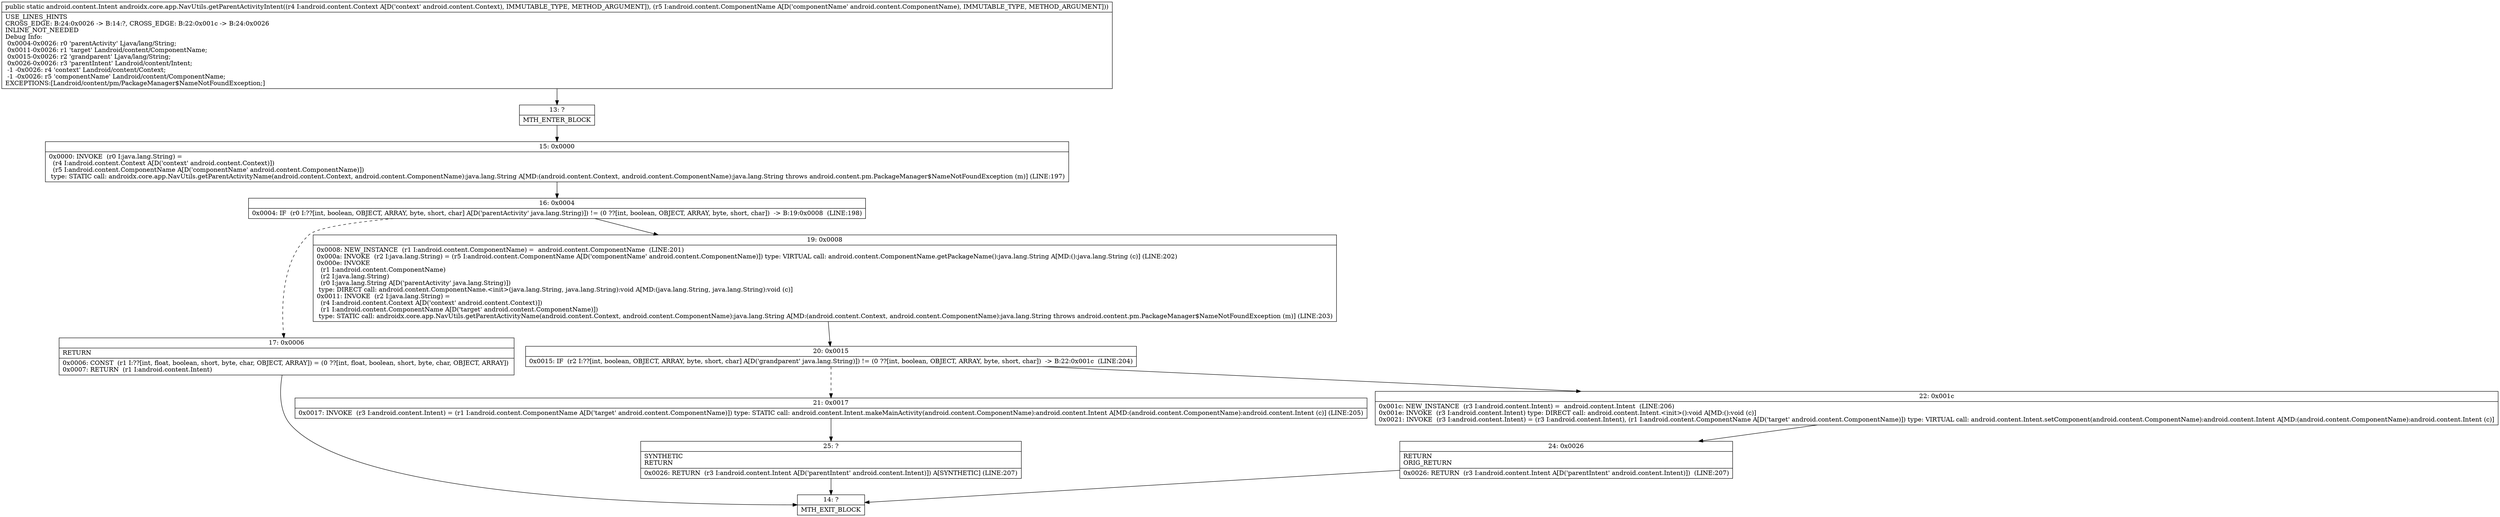 digraph "CFG forandroidx.core.app.NavUtils.getParentActivityIntent(Landroid\/content\/Context;Landroid\/content\/ComponentName;)Landroid\/content\/Intent;" {
Node_13 [shape=record,label="{13\:\ ?|MTH_ENTER_BLOCK\l}"];
Node_15 [shape=record,label="{15\:\ 0x0000|0x0000: INVOKE  (r0 I:java.lang.String) = \l  (r4 I:android.content.Context A[D('context' android.content.Context)])\l  (r5 I:android.content.ComponentName A[D('componentName' android.content.ComponentName)])\l type: STATIC call: androidx.core.app.NavUtils.getParentActivityName(android.content.Context, android.content.ComponentName):java.lang.String A[MD:(android.content.Context, android.content.ComponentName):java.lang.String throws android.content.pm.PackageManager$NameNotFoundException (m)] (LINE:197)\l}"];
Node_16 [shape=record,label="{16\:\ 0x0004|0x0004: IF  (r0 I:??[int, boolean, OBJECT, ARRAY, byte, short, char] A[D('parentActivity' java.lang.String)]) != (0 ??[int, boolean, OBJECT, ARRAY, byte, short, char])  \-\> B:19:0x0008  (LINE:198)\l}"];
Node_17 [shape=record,label="{17\:\ 0x0006|RETURN\l|0x0006: CONST  (r1 I:??[int, float, boolean, short, byte, char, OBJECT, ARRAY]) = (0 ??[int, float, boolean, short, byte, char, OBJECT, ARRAY]) \l0x0007: RETURN  (r1 I:android.content.Intent) \l}"];
Node_14 [shape=record,label="{14\:\ ?|MTH_EXIT_BLOCK\l}"];
Node_19 [shape=record,label="{19\:\ 0x0008|0x0008: NEW_INSTANCE  (r1 I:android.content.ComponentName) =  android.content.ComponentName  (LINE:201)\l0x000a: INVOKE  (r2 I:java.lang.String) = (r5 I:android.content.ComponentName A[D('componentName' android.content.ComponentName)]) type: VIRTUAL call: android.content.ComponentName.getPackageName():java.lang.String A[MD:():java.lang.String (c)] (LINE:202)\l0x000e: INVOKE  \l  (r1 I:android.content.ComponentName)\l  (r2 I:java.lang.String)\l  (r0 I:java.lang.String A[D('parentActivity' java.lang.String)])\l type: DIRECT call: android.content.ComponentName.\<init\>(java.lang.String, java.lang.String):void A[MD:(java.lang.String, java.lang.String):void (c)]\l0x0011: INVOKE  (r2 I:java.lang.String) = \l  (r4 I:android.content.Context A[D('context' android.content.Context)])\l  (r1 I:android.content.ComponentName A[D('target' android.content.ComponentName)])\l type: STATIC call: androidx.core.app.NavUtils.getParentActivityName(android.content.Context, android.content.ComponentName):java.lang.String A[MD:(android.content.Context, android.content.ComponentName):java.lang.String throws android.content.pm.PackageManager$NameNotFoundException (m)] (LINE:203)\l}"];
Node_20 [shape=record,label="{20\:\ 0x0015|0x0015: IF  (r2 I:??[int, boolean, OBJECT, ARRAY, byte, short, char] A[D('grandparent' java.lang.String)]) != (0 ??[int, boolean, OBJECT, ARRAY, byte, short, char])  \-\> B:22:0x001c  (LINE:204)\l}"];
Node_21 [shape=record,label="{21\:\ 0x0017|0x0017: INVOKE  (r3 I:android.content.Intent) = (r1 I:android.content.ComponentName A[D('target' android.content.ComponentName)]) type: STATIC call: android.content.Intent.makeMainActivity(android.content.ComponentName):android.content.Intent A[MD:(android.content.ComponentName):android.content.Intent (c)] (LINE:205)\l}"];
Node_25 [shape=record,label="{25\:\ ?|SYNTHETIC\lRETURN\l|0x0026: RETURN  (r3 I:android.content.Intent A[D('parentIntent' android.content.Intent)]) A[SYNTHETIC] (LINE:207)\l}"];
Node_22 [shape=record,label="{22\:\ 0x001c|0x001c: NEW_INSTANCE  (r3 I:android.content.Intent) =  android.content.Intent  (LINE:206)\l0x001e: INVOKE  (r3 I:android.content.Intent) type: DIRECT call: android.content.Intent.\<init\>():void A[MD:():void (c)]\l0x0021: INVOKE  (r3 I:android.content.Intent) = (r3 I:android.content.Intent), (r1 I:android.content.ComponentName A[D('target' android.content.ComponentName)]) type: VIRTUAL call: android.content.Intent.setComponent(android.content.ComponentName):android.content.Intent A[MD:(android.content.ComponentName):android.content.Intent (c)]\l}"];
Node_24 [shape=record,label="{24\:\ 0x0026|RETURN\lORIG_RETURN\l|0x0026: RETURN  (r3 I:android.content.Intent A[D('parentIntent' android.content.Intent)])  (LINE:207)\l}"];
MethodNode[shape=record,label="{public static android.content.Intent androidx.core.app.NavUtils.getParentActivityIntent((r4 I:android.content.Context A[D('context' android.content.Context), IMMUTABLE_TYPE, METHOD_ARGUMENT]), (r5 I:android.content.ComponentName A[D('componentName' android.content.ComponentName), IMMUTABLE_TYPE, METHOD_ARGUMENT]))  | USE_LINES_HINTS\lCROSS_EDGE: B:24:0x0026 \-\> B:14:?, CROSS_EDGE: B:22:0x001c \-\> B:24:0x0026\lINLINE_NOT_NEEDED\lDebug Info:\l  0x0004\-0x0026: r0 'parentActivity' Ljava\/lang\/String;\l  0x0011\-0x0026: r1 'target' Landroid\/content\/ComponentName;\l  0x0015\-0x0026: r2 'grandparent' Ljava\/lang\/String;\l  0x0026\-0x0026: r3 'parentIntent' Landroid\/content\/Intent;\l  \-1 \-0x0026: r4 'context' Landroid\/content\/Context;\l  \-1 \-0x0026: r5 'componentName' Landroid\/content\/ComponentName;\lEXCEPTIONS:[Landroid\/content\/pm\/PackageManager$NameNotFoundException;]\l}"];
MethodNode -> Node_13;Node_13 -> Node_15;
Node_15 -> Node_16;
Node_16 -> Node_17[style=dashed];
Node_16 -> Node_19;
Node_17 -> Node_14;
Node_19 -> Node_20;
Node_20 -> Node_21[style=dashed];
Node_20 -> Node_22;
Node_21 -> Node_25;
Node_25 -> Node_14;
Node_22 -> Node_24;
Node_24 -> Node_14;
}

